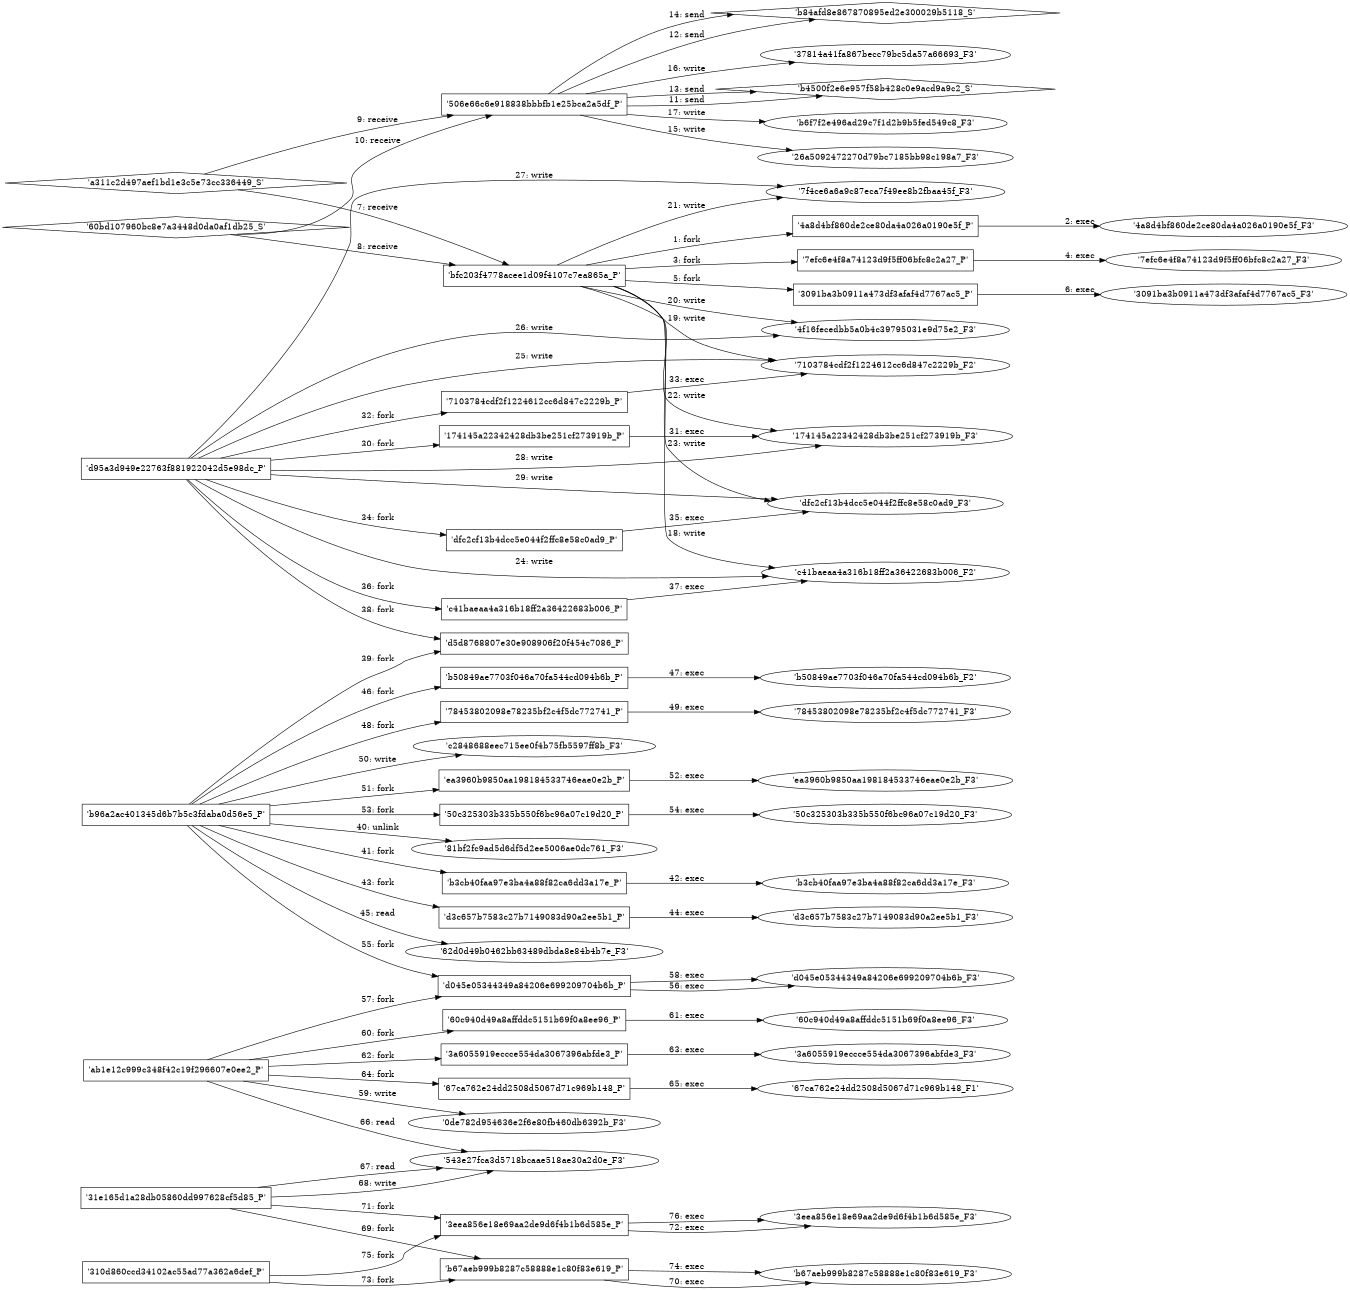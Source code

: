 digraph "D:\Learning\Paper\apt\基于CTI的攻击预警\Dataset\攻击图\ASGfromALLCTI\Threat Roundup for  June 18 to June 25.dot" {
rankdir="LR"
size="9"
fixedsize="false"
splines="true"
nodesep=0.3
ranksep=0
fontsize=10
overlap="scalexy"
engine= "neato"
	"'bfc203f4778acee1d09f4107c7ea865a_P'" [node_type=Process shape=box]
	"'4a8d4bf860de2ce80da4a026a0190e5f_P'" [node_type=Process shape=box]
	"'bfc203f4778acee1d09f4107c7ea865a_P'" -> "'4a8d4bf860de2ce80da4a026a0190e5f_P'" [label="1: fork"]
	"'4a8d4bf860de2ce80da4a026a0190e5f_P'" [node_type=Process shape=box]
	"'4a8d4bf860de2ce80da4a026a0190e5f_F3'" [node_type=File shape=ellipse]
	"'4a8d4bf860de2ce80da4a026a0190e5f_P'" -> "'4a8d4bf860de2ce80da4a026a0190e5f_F3'" [label="2: exec"]
	"'bfc203f4778acee1d09f4107c7ea865a_P'" [node_type=Process shape=box]
	"'7efc6e4f8a74123d9f5ff06bfc8c2a27_P'" [node_type=Process shape=box]
	"'bfc203f4778acee1d09f4107c7ea865a_P'" -> "'7efc6e4f8a74123d9f5ff06bfc8c2a27_P'" [label="3: fork"]
	"'7efc6e4f8a74123d9f5ff06bfc8c2a27_P'" [node_type=Process shape=box]
	"'7efc6e4f8a74123d9f5ff06bfc8c2a27_F3'" [node_type=File shape=ellipse]
	"'7efc6e4f8a74123d9f5ff06bfc8c2a27_P'" -> "'7efc6e4f8a74123d9f5ff06bfc8c2a27_F3'" [label="4: exec"]
	"'bfc203f4778acee1d09f4107c7ea865a_P'" [node_type=Process shape=box]
	"'3091ba3b0911a473df3afaf4d7767ac5_P'" [node_type=Process shape=box]
	"'bfc203f4778acee1d09f4107c7ea865a_P'" -> "'3091ba3b0911a473df3afaf4d7767ac5_P'" [label="5: fork"]
	"'3091ba3b0911a473df3afaf4d7767ac5_P'" [node_type=Process shape=box]
	"'3091ba3b0911a473df3afaf4d7767ac5_F3'" [node_type=File shape=ellipse]
	"'3091ba3b0911a473df3afaf4d7767ac5_P'" -> "'3091ba3b0911a473df3afaf4d7767ac5_F3'" [label="6: exec"]
	"'bfc203f4778acee1d09f4107c7ea865a_P'" [node_type=Process shape=box]
	"'a311c2d497aef1bd1e3c5e73cc336449_S'" [node_type=Socket shape=diamond]
	"'a311c2d497aef1bd1e3c5e73cc336449_S'" -> "'bfc203f4778acee1d09f4107c7ea865a_P'" [label="7: receive"]
	"'bfc203f4778acee1d09f4107c7ea865a_P'" [node_type=Process shape=box]
	"'60bd107960bc8e7a3448d0da0af1db25_S'" [node_type=Socket shape=diamond]
	"'60bd107960bc8e7a3448d0da0af1db25_S'" -> "'bfc203f4778acee1d09f4107c7ea865a_P'" [label="8: receive"]
	"'506e66c6e918838bbbfb1e25bca2a5df_P'" [node_type=Process shape=box]
	"'a311c2d497aef1bd1e3c5e73cc336449_S'" [node_type=Socket shape=diamond]
	"'a311c2d497aef1bd1e3c5e73cc336449_S'" -> "'506e66c6e918838bbbfb1e25bca2a5df_P'" [label="9: receive"]
	"'506e66c6e918838bbbfb1e25bca2a5df_P'" [node_type=Process shape=box]
	"'60bd107960bc8e7a3448d0da0af1db25_S'" [node_type=Socket shape=diamond]
	"'60bd107960bc8e7a3448d0da0af1db25_S'" -> "'506e66c6e918838bbbfb1e25bca2a5df_P'" [label="10: receive"]
	"'b4500f2e6e957f58b428c0e9acd9a9c2_S'" [node_type=Socket shape=diamond]
	"'506e66c6e918838bbbfb1e25bca2a5df_P'" [node_type=Process shape=box]
	"'506e66c6e918838bbbfb1e25bca2a5df_P'" -> "'b4500f2e6e957f58b428c0e9acd9a9c2_S'" [label="11: send"]
	"'b84afd8e867870895ed2e300029b5118_S'" [node_type=Socket shape=diamond]
	"'506e66c6e918838bbbfb1e25bca2a5df_P'" [node_type=Process shape=box]
	"'506e66c6e918838bbbfb1e25bca2a5df_P'" -> "'b84afd8e867870895ed2e300029b5118_S'" [label="12: send"]
	"'b4500f2e6e957f58b428c0e9acd9a9c2_S'" [node_type=Socket shape=diamond]
	"'506e66c6e918838bbbfb1e25bca2a5df_P'" [node_type=Process shape=box]
	"'506e66c6e918838bbbfb1e25bca2a5df_P'" -> "'b4500f2e6e957f58b428c0e9acd9a9c2_S'" [label="13: send"]
	"'b84afd8e867870895ed2e300029b5118_S'" [node_type=Socket shape=diamond]
	"'506e66c6e918838bbbfb1e25bca2a5df_P'" [node_type=Process shape=box]
	"'506e66c6e918838bbbfb1e25bca2a5df_P'" -> "'b84afd8e867870895ed2e300029b5118_S'" [label="14: send"]
	"'26a5092472270d79bc7185bb98c198a7_F3'" [node_type=file shape=ellipse]
	"'506e66c6e918838bbbfb1e25bca2a5df_P'" [node_type=Process shape=box]
	"'506e66c6e918838bbbfb1e25bca2a5df_P'" -> "'26a5092472270d79bc7185bb98c198a7_F3'" [label="15: write"]
	"'37814a41fa867becc79bc5da57a66693_F3'" [node_type=file shape=ellipse]
	"'506e66c6e918838bbbfb1e25bca2a5df_P'" [node_type=Process shape=box]
	"'506e66c6e918838bbbfb1e25bca2a5df_P'" -> "'37814a41fa867becc79bc5da57a66693_F3'" [label="16: write"]
	"'b6f7f2e496ad29c7f1d2b9b5fed549c8_F3'" [node_type=file shape=ellipse]
	"'506e66c6e918838bbbfb1e25bca2a5df_P'" [node_type=Process shape=box]
	"'506e66c6e918838bbbfb1e25bca2a5df_P'" -> "'b6f7f2e496ad29c7f1d2b9b5fed549c8_F3'" [label="17: write"]
	"'c41baeaa4a316b18ff2a36422683b006_F2'" [node_type=file shape=ellipse]
	"'bfc203f4778acee1d09f4107c7ea865a_P'" [node_type=Process shape=box]
	"'bfc203f4778acee1d09f4107c7ea865a_P'" -> "'c41baeaa4a316b18ff2a36422683b006_F2'" [label="18: write"]
	"'7103784cdf2f1224612cc6d847c2229b_F2'" [node_type=file shape=ellipse]
	"'bfc203f4778acee1d09f4107c7ea865a_P'" [node_type=Process shape=box]
	"'bfc203f4778acee1d09f4107c7ea865a_P'" -> "'7103784cdf2f1224612cc6d847c2229b_F2'" [label="19: write"]
	"'4f16fecedbb5a0b4c39795031e9d75e2_F3'" [node_type=file shape=ellipse]
	"'bfc203f4778acee1d09f4107c7ea865a_P'" [node_type=Process shape=box]
	"'bfc203f4778acee1d09f4107c7ea865a_P'" -> "'4f16fecedbb5a0b4c39795031e9d75e2_F3'" [label="20: write"]
	"'7f4ce6a6a9c87eca7f49ee8b2fbaa45f_F3'" [node_type=file shape=ellipse]
	"'bfc203f4778acee1d09f4107c7ea865a_P'" [node_type=Process shape=box]
	"'bfc203f4778acee1d09f4107c7ea865a_P'" -> "'7f4ce6a6a9c87eca7f49ee8b2fbaa45f_F3'" [label="21: write"]
	"'174145a22342428db3be251cf273919b_F3'" [node_type=file shape=ellipse]
	"'bfc203f4778acee1d09f4107c7ea865a_P'" [node_type=Process shape=box]
	"'bfc203f4778acee1d09f4107c7ea865a_P'" -> "'174145a22342428db3be251cf273919b_F3'" [label="22: write"]
	"'dfc2cf13b4dcc5e044f2ffc8e58c0ad9_F3'" [node_type=file shape=ellipse]
	"'bfc203f4778acee1d09f4107c7ea865a_P'" [node_type=Process shape=box]
	"'bfc203f4778acee1d09f4107c7ea865a_P'" -> "'dfc2cf13b4dcc5e044f2ffc8e58c0ad9_F3'" [label="23: write"]
	"'c41baeaa4a316b18ff2a36422683b006_F2'" [node_type=file shape=ellipse]
	"'d95a3d949e22763f881922042d5e98dc_P'" [node_type=Process shape=box]
	"'d95a3d949e22763f881922042d5e98dc_P'" -> "'c41baeaa4a316b18ff2a36422683b006_F2'" [label="24: write"]
	"'7103784cdf2f1224612cc6d847c2229b_F2'" [node_type=file shape=ellipse]
	"'d95a3d949e22763f881922042d5e98dc_P'" [node_type=Process shape=box]
	"'d95a3d949e22763f881922042d5e98dc_P'" -> "'7103784cdf2f1224612cc6d847c2229b_F2'" [label="25: write"]
	"'4f16fecedbb5a0b4c39795031e9d75e2_F3'" [node_type=file shape=ellipse]
	"'d95a3d949e22763f881922042d5e98dc_P'" [node_type=Process shape=box]
	"'d95a3d949e22763f881922042d5e98dc_P'" -> "'4f16fecedbb5a0b4c39795031e9d75e2_F3'" [label="26: write"]
	"'7f4ce6a6a9c87eca7f49ee8b2fbaa45f_F3'" [node_type=file shape=ellipse]
	"'d95a3d949e22763f881922042d5e98dc_P'" [node_type=Process shape=box]
	"'d95a3d949e22763f881922042d5e98dc_P'" -> "'7f4ce6a6a9c87eca7f49ee8b2fbaa45f_F3'" [label="27: write"]
	"'174145a22342428db3be251cf273919b_F3'" [node_type=file shape=ellipse]
	"'d95a3d949e22763f881922042d5e98dc_P'" [node_type=Process shape=box]
	"'d95a3d949e22763f881922042d5e98dc_P'" -> "'174145a22342428db3be251cf273919b_F3'" [label="28: write"]
	"'dfc2cf13b4dcc5e044f2ffc8e58c0ad9_F3'" [node_type=file shape=ellipse]
	"'d95a3d949e22763f881922042d5e98dc_P'" [node_type=Process shape=box]
	"'d95a3d949e22763f881922042d5e98dc_P'" -> "'dfc2cf13b4dcc5e044f2ffc8e58c0ad9_F3'" [label="29: write"]
	"'d95a3d949e22763f881922042d5e98dc_P'" [node_type=Process shape=box]
	"'174145a22342428db3be251cf273919b_P'" [node_type=Process shape=box]
	"'d95a3d949e22763f881922042d5e98dc_P'" -> "'174145a22342428db3be251cf273919b_P'" [label="30: fork"]
	"'174145a22342428db3be251cf273919b_P'" [node_type=Process shape=box]
	"'174145a22342428db3be251cf273919b_F3'" [node_type=File shape=ellipse]
	"'174145a22342428db3be251cf273919b_P'" -> "'174145a22342428db3be251cf273919b_F3'" [label="31: exec"]
	"'d95a3d949e22763f881922042d5e98dc_P'" [node_type=Process shape=box]
	"'7103784cdf2f1224612cc6d847c2229b_P'" [node_type=Process shape=box]
	"'d95a3d949e22763f881922042d5e98dc_P'" -> "'7103784cdf2f1224612cc6d847c2229b_P'" [label="32: fork"]
	"'7103784cdf2f1224612cc6d847c2229b_P'" [node_type=Process shape=box]
	"'7103784cdf2f1224612cc6d847c2229b_F2'" [node_type=File shape=ellipse]
	"'7103784cdf2f1224612cc6d847c2229b_P'" -> "'7103784cdf2f1224612cc6d847c2229b_F2'" [label="33: exec"]
	"'d95a3d949e22763f881922042d5e98dc_P'" [node_type=Process shape=box]
	"'dfc2cf13b4dcc5e044f2ffc8e58c0ad9_P'" [node_type=Process shape=box]
	"'d95a3d949e22763f881922042d5e98dc_P'" -> "'dfc2cf13b4dcc5e044f2ffc8e58c0ad9_P'" [label="34: fork"]
	"'dfc2cf13b4dcc5e044f2ffc8e58c0ad9_P'" [node_type=Process shape=box]
	"'dfc2cf13b4dcc5e044f2ffc8e58c0ad9_F3'" [node_type=File shape=ellipse]
	"'dfc2cf13b4dcc5e044f2ffc8e58c0ad9_P'" -> "'dfc2cf13b4dcc5e044f2ffc8e58c0ad9_F3'" [label="35: exec"]
	"'d95a3d949e22763f881922042d5e98dc_P'" [node_type=Process shape=box]
	"'c41baeaa4a316b18ff2a36422683b006_P'" [node_type=Process shape=box]
	"'d95a3d949e22763f881922042d5e98dc_P'" -> "'c41baeaa4a316b18ff2a36422683b006_P'" [label="36: fork"]
	"'c41baeaa4a316b18ff2a36422683b006_P'" [node_type=Process shape=box]
	"'c41baeaa4a316b18ff2a36422683b006_F2'" [node_type=File shape=ellipse]
	"'c41baeaa4a316b18ff2a36422683b006_P'" -> "'c41baeaa4a316b18ff2a36422683b006_F2'" [label="37: exec"]
	"'d95a3d949e22763f881922042d5e98dc_P'" [node_type=Process shape=box]
	"'d5d8768807e30e908906f20f454c7086_P'" [node_type=Process shape=box]
	"'d95a3d949e22763f881922042d5e98dc_P'" -> "'d5d8768807e30e908906f20f454c7086_P'" [label="38: fork"]
	"'b96a2ac401345d6b7b5c3fdaba0d56e5_P'" [node_type=Process shape=box]
	"'d5d8768807e30e908906f20f454c7086_P'" [node_type=Process shape=box]
	"'b96a2ac401345d6b7b5c3fdaba0d56e5_P'" -> "'d5d8768807e30e908906f20f454c7086_P'" [label="39: fork"]
	"'81bf2fc9ad5d6df5d2ee5006ae0dc761_F3'" [node_type=file shape=ellipse]
	"'b96a2ac401345d6b7b5c3fdaba0d56e5_P'" [node_type=Process shape=box]
	"'b96a2ac401345d6b7b5c3fdaba0d56e5_P'" -> "'81bf2fc9ad5d6df5d2ee5006ae0dc761_F3'" [label="40: unlink"]
	"'b96a2ac401345d6b7b5c3fdaba0d56e5_P'" [node_type=Process shape=box]
	"'b3cb40faa97e3ba4a88f82ca6dd3a17e_P'" [node_type=Process shape=box]
	"'b96a2ac401345d6b7b5c3fdaba0d56e5_P'" -> "'b3cb40faa97e3ba4a88f82ca6dd3a17e_P'" [label="41: fork"]
	"'b3cb40faa97e3ba4a88f82ca6dd3a17e_P'" [node_type=Process shape=box]
	"'b3cb40faa97e3ba4a88f82ca6dd3a17e_F3'" [node_type=File shape=ellipse]
	"'b3cb40faa97e3ba4a88f82ca6dd3a17e_P'" -> "'b3cb40faa97e3ba4a88f82ca6dd3a17e_F3'" [label="42: exec"]
	"'b96a2ac401345d6b7b5c3fdaba0d56e5_P'" [node_type=Process shape=box]
	"'d3c657b7583c27b7149083d90a2ee5b1_P'" [node_type=Process shape=box]
	"'b96a2ac401345d6b7b5c3fdaba0d56e5_P'" -> "'d3c657b7583c27b7149083d90a2ee5b1_P'" [label="43: fork"]
	"'d3c657b7583c27b7149083d90a2ee5b1_P'" [node_type=Process shape=box]
	"'d3c657b7583c27b7149083d90a2ee5b1_F3'" [node_type=File shape=ellipse]
	"'d3c657b7583c27b7149083d90a2ee5b1_P'" -> "'d3c657b7583c27b7149083d90a2ee5b1_F3'" [label="44: exec"]
	"'62d0d49b0462bb63489dbda8e84b4b7e_F3'" [node_type=file shape=ellipse]
	"'b96a2ac401345d6b7b5c3fdaba0d56e5_P'" [node_type=Process shape=box]
	"'b96a2ac401345d6b7b5c3fdaba0d56e5_P'" -> "'62d0d49b0462bb63489dbda8e84b4b7e_F3'" [label="45: read"]
	"'b96a2ac401345d6b7b5c3fdaba0d56e5_P'" [node_type=Process shape=box]
	"'b50849ae7703f046a70fa544cd094b6b_P'" [node_type=Process shape=box]
	"'b96a2ac401345d6b7b5c3fdaba0d56e5_P'" -> "'b50849ae7703f046a70fa544cd094b6b_P'" [label="46: fork"]
	"'b50849ae7703f046a70fa544cd094b6b_P'" [node_type=Process shape=box]
	"'b50849ae7703f046a70fa544cd094b6b_F2'" [node_type=File shape=ellipse]
	"'b50849ae7703f046a70fa544cd094b6b_P'" -> "'b50849ae7703f046a70fa544cd094b6b_F2'" [label="47: exec"]
	"'b96a2ac401345d6b7b5c3fdaba0d56e5_P'" [node_type=Process shape=box]
	"'78453802098e78235bf2c4f5dc772741_P'" [node_type=Process shape=box]
	"'b96a2ac401345d6b7b5c3fdaba0d56e5_P'" -> "'78453802098e78235bf2c4f5dc772741_P'" [label="48: fork"]
	"'78453802098e78235bf2c4f5dc772741_P'" [node_type=Process shape=box]
	"'78453802098e78235bf2c4f5dc772741_F3'" [node_type=File shape=ellipse]
	"'78453802098e78235bf2c4f5dc772741_P'" -> "'78453802098e78235bf2c4f5dc772741_F3'" [label="49: exec"]
	"'c2848688eec715ee0f4b75fb5597ff8b_F3'" [node_type=file shape=ellipse]
	"'b96a2ac401345d6b7b5c3fdaba0d56e5_P'" [node_type=Process shape=box]
	"'b96a2ac401345d6b7b5c3fdaba0d56e5_P'" -> "'c2848688eec715ee0f4b75fb5597ff8b_F3'" [label="50: write"]
	"'b96a2ac401345d6b7b5c3fdaba0d56e5_P'" [node_type=Process shape=box]
	"'ea3960b9850aa198184533746eae0e2b_P'" [node_type=Process shape=box]
	"'b96a2ac401345d6b7b5c3fdaba0d56e5_P'" -> "'ea3960b9850aa198184533746eae0e2b_P'" [label="51: fork"]
	"'ea3960b9850aa198184533746eae0e2b_P'" [node_type=Process shape=box]
	"'ea3960b9850aa198184533746eae0e2b_F3'" [node_type=File shape=ellipse]
	"'ea3960b9850aa198184533746eae0e2b_P'" -> "'ea3960b9850aa198184533746eae0e2b_F3'" [label="52: exec"]
	"'b96a2ac401345d6b7b5c3fdaba0d56e5_P'" [node_type=Process shape=box]
	"'50c325303b335b550f6bc96a07c19d20_P'" [node_type=Process shape=box]
	"'b96a2ac401345d6b7b5c3fdaba0d56e5_P'" -> "'50c325303b335b550f6bc96a07c19d20_P'" [label="53: fork"]
	"'50c325303b335b550f6bc96a07c19d20_P'" [node_type=Process shape=box]
	"'50c325303b335b550f6bc96a07c19d20_F3'" [node_type=File shape=ellipse]
	"'50c325303b335b550f6bc96a07c19d20_P'" -> "'50c325303b335b550f6bc96a07c19d20_F3'" [label="54: exec"]
	"'b96a2ac401345d6b7b5c3fdaba0d56e5_P'" [node_type=Process shape=box]
	"'d045e05344349a84206e699209704b6b_P'" [node_type=Process shape=box]
	"'b96a2ac401345d6b7b5c3fdaba0d56e5_P'" -> "'d045e05344349a84206e699209704b6b_P'" [label="55: fork"]
	"'d045e05344349a84206e699209704b6b_P'" [node_type=Process shape=box]
	"'d045e05344349a84206e699209704b6b_F3'" [node_type=File shape=ellipse]
	"'d045e05344349a84206e699209704b6b_P'" -> "'d045e05344349a84206e699209704b6b_F3'" [label="56: exec"]
	"'ab1e12c999c348f42c19f296607e0ee2_P'" [node_type=Process shape=box]
	"'d045e05344349a84206e699209704b6b_P'" [node_type=Process shape=box]
	"'ab1e12c999c348f42c19f296607e0ee2_P'" -> "'d045e05344349a84206e699209704b6b_P'" [label="57: fork"]
	"'d045e05344349a84206e699209704b6b_P'" [node_type=Process shape=box]
	"'d045e05344349a84206e699209704b6b_F3'" [node_type=File shape=ellipse]
	"'d045e05344349a84206e699209704b6b_P'" -> "'d045e05344349a84206e699209704b6b_F3'" [label="58: exec"]
	"'0de782d954636e2f6e80fb460db6392b_F3'" [node_type=file shape=ellipse]
	"'ab1e12c999c348f42c19f296607e0ee2_P'" [node_type=Process shape=box]
	"'ab1e12c999c348f42c19f296607e0ee2_P'" -> "'0de782d954636e2f6e80fb460db6392b_F3'" [label="59: write"]
	"'ab1e12c999c348f42c19f296607e0ee2_P'" [node_type=Process shape=box]
	"'60c940d49a8affddc5151b69f0a8ee96_P'" [node_type=Process shape=box]
	"'ab1e12c999c348f42c19f296607e0ee2_P'" -> "'60c940d49a8affddc5151b69f0a8ee96_P'" [label="60: fork"]
	"'60c940d49a8affddc5151b69f0a8ee96_P'" [node_type=Process shape=box]
	"'60c940d49a8affddc5151b69f0a8ee96_F3'" [node_type=File shape=ellipse]
	"'60c940d49a8affddc5151b69f0a8ee96_P'" -> "'60c940d49a8affddc5151b69f0a8ee96_F3'" [label="61: exec"]
	"'ab1e12c999c348f42c19f296607e0ee2_P'" [node_type=Process shape=box]
	"'3a6055919eccce554da3067396abfde3_P'" [node_type=Process shape=box]
	"'ab1e12c999c348f42c19f296607e0ee2_P'" -> "'3a6055919eccce554da3067396abfde3_P'" [label="62: fork"]
	"'3a6055919eccce554da3067396abfde3_P'" [node_type=Process shape=box]
	"'3a6055919eccce554da3067396abfde3_F3'" [node_type=File shape=ellipse]
	"'3a6055919eccce554da3067396abfde3_P'" -> "'3a6055919eccce554da3067396abfde3_F3'" [label="63: exec"]
	"'ab1e12c999c348f42c19f296607e0ee2_P'" [node_type=Process shape=box]
	"'67ca762e24dd2508d5067d71c969b148_P'" [node_type=Process shape=box]
	"'ab1e12c999c348f42c19f296607e0ee2_P'" -> "'67ca762e24dd2508d5067d71c969b148_P'" [label="64: fork"]
	"'67ca762e24dd2508d5067d71c969b148_P'" [node_type=Process shape=box]
	"'67ca762e24dd2508d5067d71c969b148_F1'" [node_type=File shape=ellipse]
	"'67ca762e24dd2508d5067d71c969b148_P'" -> "'67ca762e24dd2508d5067d71c969b148_F1'" [label="65: exec"]
	"'543e27fca3d5718bcaae518ae30a2d0e_F3'" [node_type=file shape=ellipse]
	"'ab1e12c999c348f42c19f296607e0ee2_P'" [node_type=Process shape=box]
	"'ab1e12c999c348f42c19f296607e0ee2_P'" -> "'543e27fca3d5718bcaae518ae30a2d0e_F3'" [label="66: read"]
	"'543e27fca3d5718bcaae518ae30a2d0e_F3'" [node_type=file shape=ellipse]
	"'31e165d1a28db05860dd997628cf5d85_P'" [node_type=Process shape=box]
	"'31e165d1a28db05860dd997628cf5d85_P'" -> "'543e27fca3d5718bcaae518ae30a2d0e_F3'" [label="67: read"]
	"'543e27fca3d5718bcaae518ae30a2d0e_F3'" [node_type=file shape=ellipse]
	"'31e165d1a28db05860dd997628cf5d85_P'" [node_type=Process shape=box]
	"'31e165d1a28db05860dd997628cf5d85_P'" -> "'543e27fca3d5718bcaae518ae30a2d0e_F3'" [label="68: write"]
	"'31e165d1a28db05860dd997628cf5d85_P'" [node_type=Process shape=box]
	"'b67aeb999b8287c58888e1c80f83e619_P'" [node_type=Process shape=box]
	"'31e165d1a28db05860dd997628cf5d85_P'" -> "'b67aeb999b8287c58888e1c80f83e619_P'" [label="69: fork"]
	"'b67aeb999b8287c58888e1c80f83e619_P'" [node_type=Process shape=box]
	"'b67aeb999b8287c58888e1c80f83e619_F3'" [node_type=File shape=ellipse]
	"'b67aeb999b8287c58888e1c80f83e619_P'" -> "'b67aeb999b8287c58888e1c80f83e619_F3'" [label="70: exec"]
	"'31e165d1a28db05860dd997628cf5d85_P'" [node_type=Process shape=box]
	"'3eea856e18e69aa2de9d6f4b1b6d585e_P'" [node_type=Process shape=box]
	"'31e165d1a28db05860dd997628cf5d85_P'" -> "'3eea856e18e69aa2de9d6f4b1b6d585e_P'" [label="71: fork"]
	"'3eea856e18e69aa2de9d6f4b1b6d585e_P'" [node_type=Process shape=box]
	"'3eea856e18e69aa2de9d6f4b1b6d585e_F3'" [node_type=File shape=ellipse]
	"'3eea856e18e69aa2de9d6f4b1b6d585e_P'" -> "'3eea856e18e69aa2de9d6f4b1b6d585e_F3'" [label="72: exec"]
	"'310d860ccd34102ac55ad77a362a6def_P'" [node_type=Process shape=box]
	"'b67aeb999b8287c58888e1c80f83e619_P'" [node_type=Process shape=box]
	"'310d860ccd34102ac55ad77a362a6def_P'" -> "'b67aeb999b8287c58888e1c80f83e619_P'" [label="73: fork"]
	"'b67aeb999b8287c58888e1c80f83e619_P'" [node_type=Process shape=box]
	"'b67aeb999b8287c58888e1c80f83e619_F3'" [node_type=File shape=ellipse]
	"'b67aeb999b8287c58888e1c80f83e619_P'" -> "'b67aeb999b8287c58888e1c80f83e619_F3'" [label="74: exec"]
	"'310d860ccd34102ac55ad77a362a6def_P'" [node_type=Process shape=box]
	"'3eea856e18e69aa2de9d6f4b1b6d585e_P'" [node_type=Process shape=box]
	"'310d860ccd34102ac55ad77a362a6def_P'" -> "'3eea856e18e69aa2de9d6f4b1b6d585e_P'" [label="75: fork"]
	"'3eea856e18e69aa2de9d6f4b1b6d585e_P'" [node_type=Process shape=box]
	"'3eea856e18e69aa2de9d6f4b1b6d585e_F3'" [node_type=File shape=ellipse]
	"'3eea856e18e69aa2de9d6f4b1b6d585e_P'" -> "'3eea856e18e69aa2de9d6f4b1b6d585e_F3'" [label="76: exec"]
}

